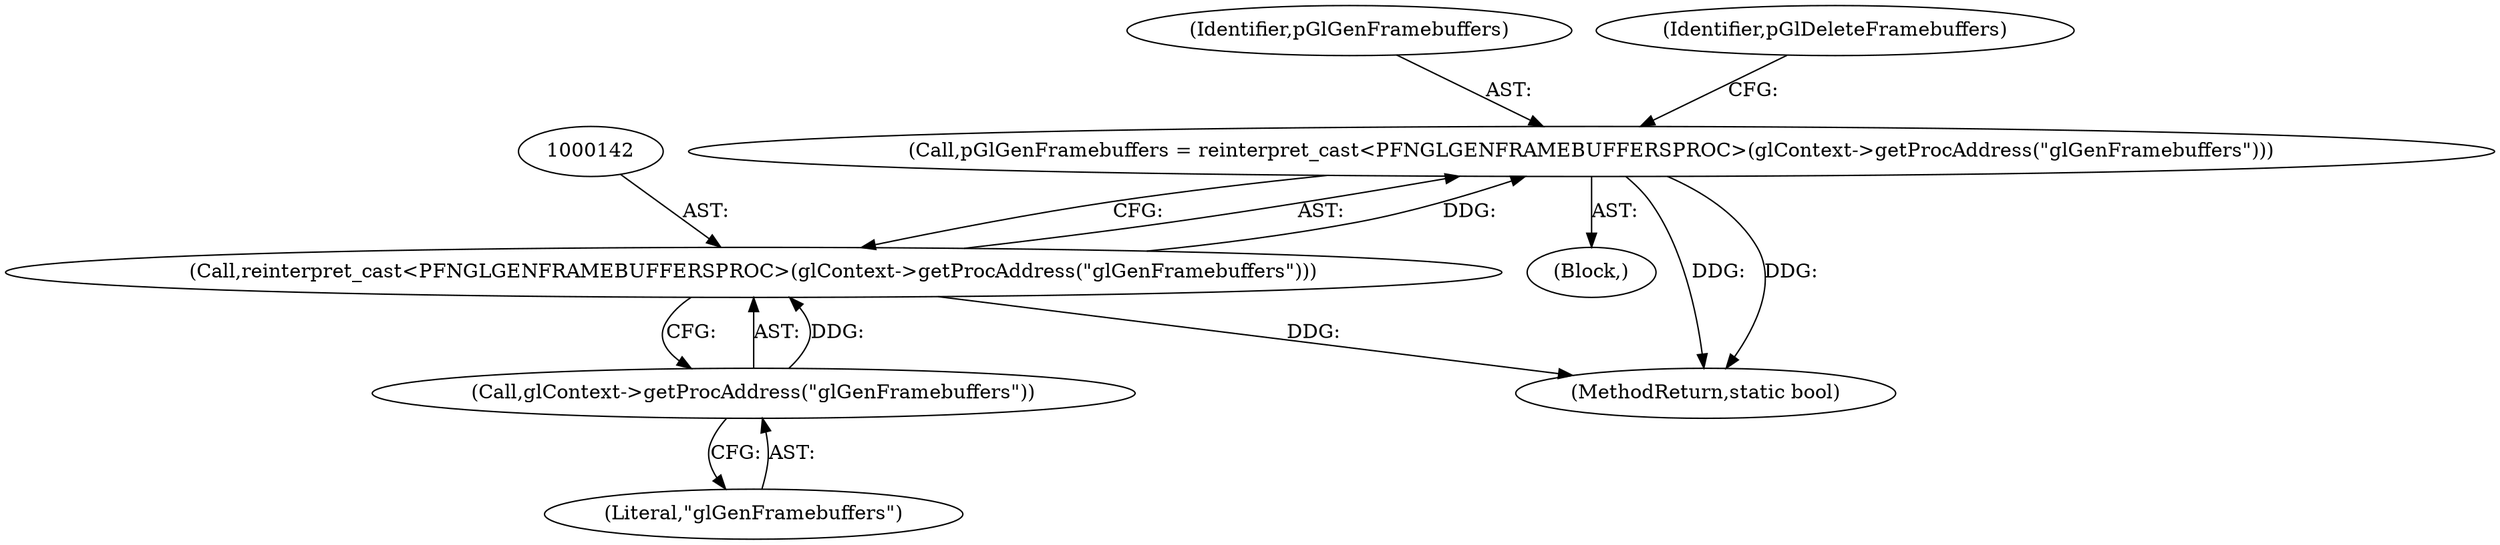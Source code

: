 digraph "1_Chrome_4da7eefcaad044a6f919947a2a0e3d4fed87834c_5@del" {
"1000139" [label="(Call,pGlGenFramebuffers = reinterpret_cast<PFNGLGENFRAMEBUFFERSPROC>(glContext->getProcAddress(\"glGenFramebuffers\")))"];
"1000141" [label="(Call,reinterpret_cast<PFNGLGENFRAMEBUFFERSPROC>(glContext->getProcAddress(\"glGenFramebuffers\")))"];
"1000143" [label="(Call,glContext->getProcAddress(\"glGenFramebuffers\"))"];
"1000102" [label="(Block,)"];
"1000143" [label="(Call,glContext->getProcAddress(\"glGenFramebuffers\"))"];
"1000168" [label="(MethodReturn,static bool)"];
"1000140" [label="(Identifier,pGlGenFramebuffers)"];
"1000141" [label="(Call,reinterpret_cast<PFNGLGENFRAMEBUFFERSPROC>(glContext->getProcAddress(\"glGenFramebuffers\")))"];
"1000146" [label="(Identifier,pGlDeleteFramebuffers)"];
"1000139" [label="(Call,pGlGenFramebuffers = reinterpret_cast<PFNGLGENFRAMEBUFFERSPROC>(glContext->getProcAddress(\"glGenFramebuffers\")))"];
"1000144" [label="(Literal,\"glGenFramebuffers\")"];
"1000139" -> "1000102"  [label="AST: "];
"1000139" -> "1000141"  [label="CFG: "];
"1000140" -> "1000139"  [label="AST: "];
"1000141" -> "1000139"  [label="AST: "];
"1000146" -> "1000139"  [label="CFG: "];
"1000139" -> "1000168"  [label="DDG: "];
"1000139" -> "1000168"  [label="DDG: "];
"1000141" -> "1000139"  [label="DDG: "];
"1000141" -> "1000143"  [label="CFG: "];
"1000142" -> "1000141"  [label="AST: "];
"1000143" -> "1000141"  [label="AST: "];
"1000141" -> "1000168"  [label="DDG: "];
"1000143" -> "1000141"  [label="DDG: "];
"1000143" -> "1000144"  [label="CFG: "];
"1000144" -> "1000143"  [label="AST: "];
}
